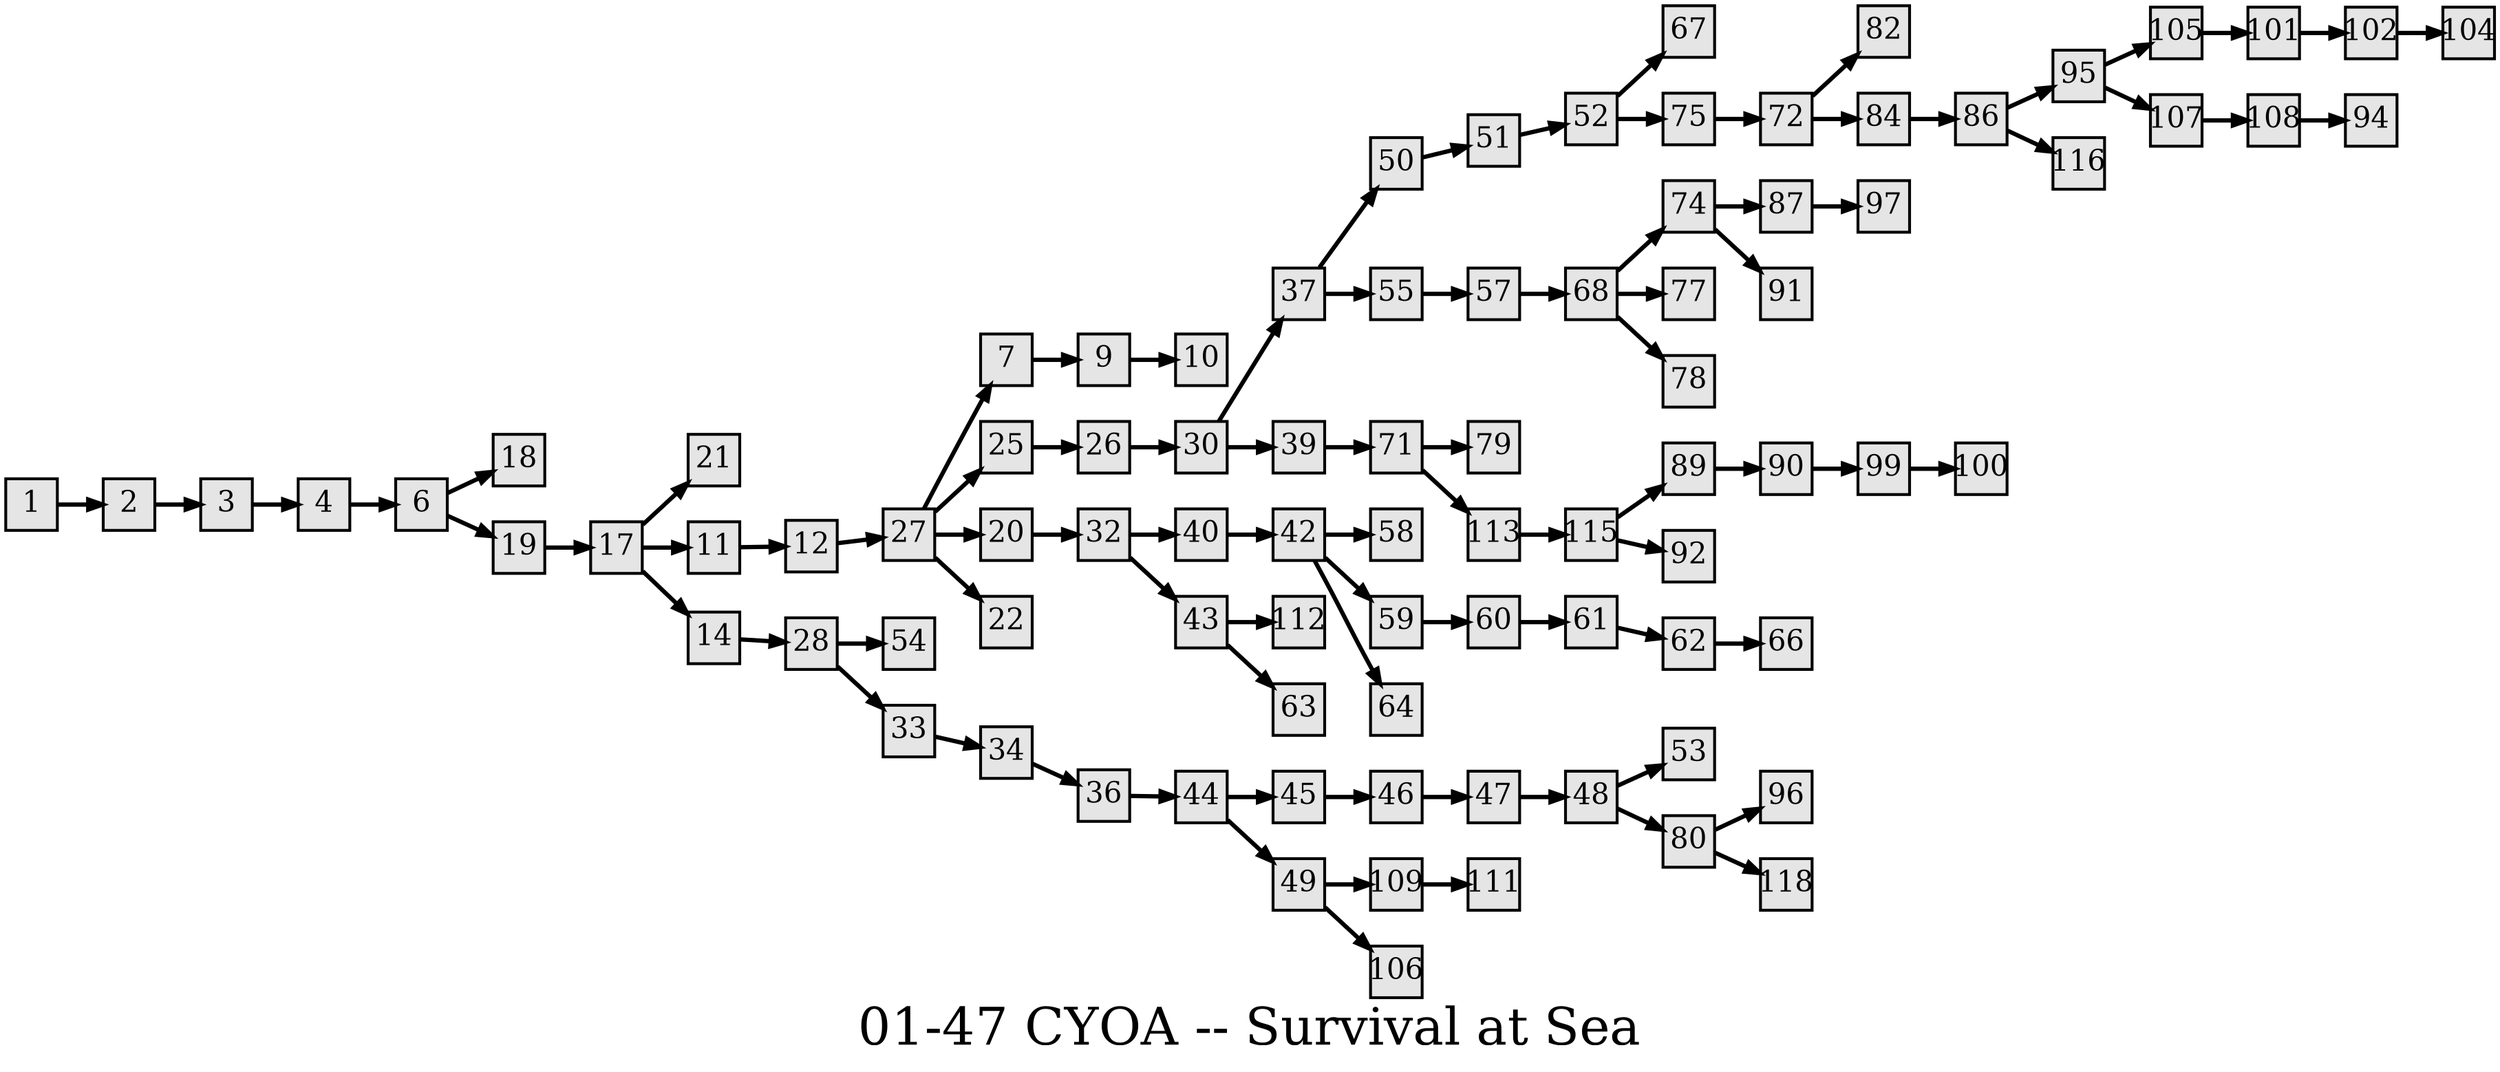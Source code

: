 digraph g{
  graph [ label="01-47 CYOA -- Survival at Sea" rankdir=LR, ordering=out, fontsize=36, nodesep="0.35", ranksep="0.45"];
  node  [shape=rect, penwidth=2, fontsize=20, style=filled, fillcolor=grey90, margin="0,0", labelfloat=true, regular=true, fixedsize=true];
  edge  [labelfloat=true, penwidth=3, fontsize=12];
  // ---;
  // group  : Katz;
  // id     : 01-47;
  // gbid   : 533;
  // series : CYOA;
  // title  : Survival at Sea;
  // author : Edward Packard;
  // credit:;
  // - name :;
  // role : encoder;
  // date : 2017-08-18;
  // - name : Jeremy Douglass;
  // role : editor;
  // date : 2017-10-19;
  // render:;
  // - name   : small;
  // styles : gvStyles-small.txt;
  // engine : dot;
  // comment: >;
  
  // ---;
  
  // From | To | Label;
  
  1 -> 2;
  2 -> 3;
  3 -> 4;
  4 -> 6;
  6 -> 18;
  6 -> 19;
  7 -> 9;
  9 -> 10;
  11 -> 12;
  12 -> 27;
  14 -> 28;
  17 -> 21;
  17 -> 11;
  17 -> 14;
  19 -> 17;
  20 -> 32;
  25 -> 26;
  26 -> 30;
  27 -> 7;
  27 -> 25;
  27 -> 20;
  27 -> 22;
  28 -> 54;
  28 -> 33;
  30 -> 37;
  30 -> 39;
  32 -> 40;
  32 -> 43;
  33 -> 34;
  34 -> 36;
  36 -> 44;
  37 -> 50;
  37 -> 55;
  39 -> 71;
  40 -> 42;
  42 -> 58;
  42 -> 59;
  42 -> 64;
  43 -> 112;
  43 -> 63;
  44 -> 45;
  44 -> 49;
  45 -> 46;
  46 -> 47;
  47 -> 48;
  48 -> 53;
  48 -> 80;
  49 -> 109;
  49 -> 106;
  50 -> 51;
  51 -> 52;
  52 -> 67;
  52 -> 75;
  55 -> 57;
  57 -> 68;
  59 -> 60;
  60 -> 61;
  61 -> 62;
  62 -> 66;
  68 -> 74;
  68 -> 77;
  68 -> 78;
  71 -> 79;
  71 -> 113;
  72 -> 82;
  72 -> 84;
  74 -> 87;
  74 -> 91;
  75 -> 72;
  80 -> 96;
  80 -> 118;
  84 -> 86;
  86 -> 95;
  86 -> 116;
  87 -> 97;
  89 -> 90;
  90 -> 99;
  95 -> 105;
  95 -> 107;
  99 -> 100;
  101 -> 102;
  102 -> 104;
  105 -> 101;
  107 -> 108;
  108 -> 94;
  109 -> 111;
  113 -> 115;
  115 -> 89;
  115 -> 92;
}

